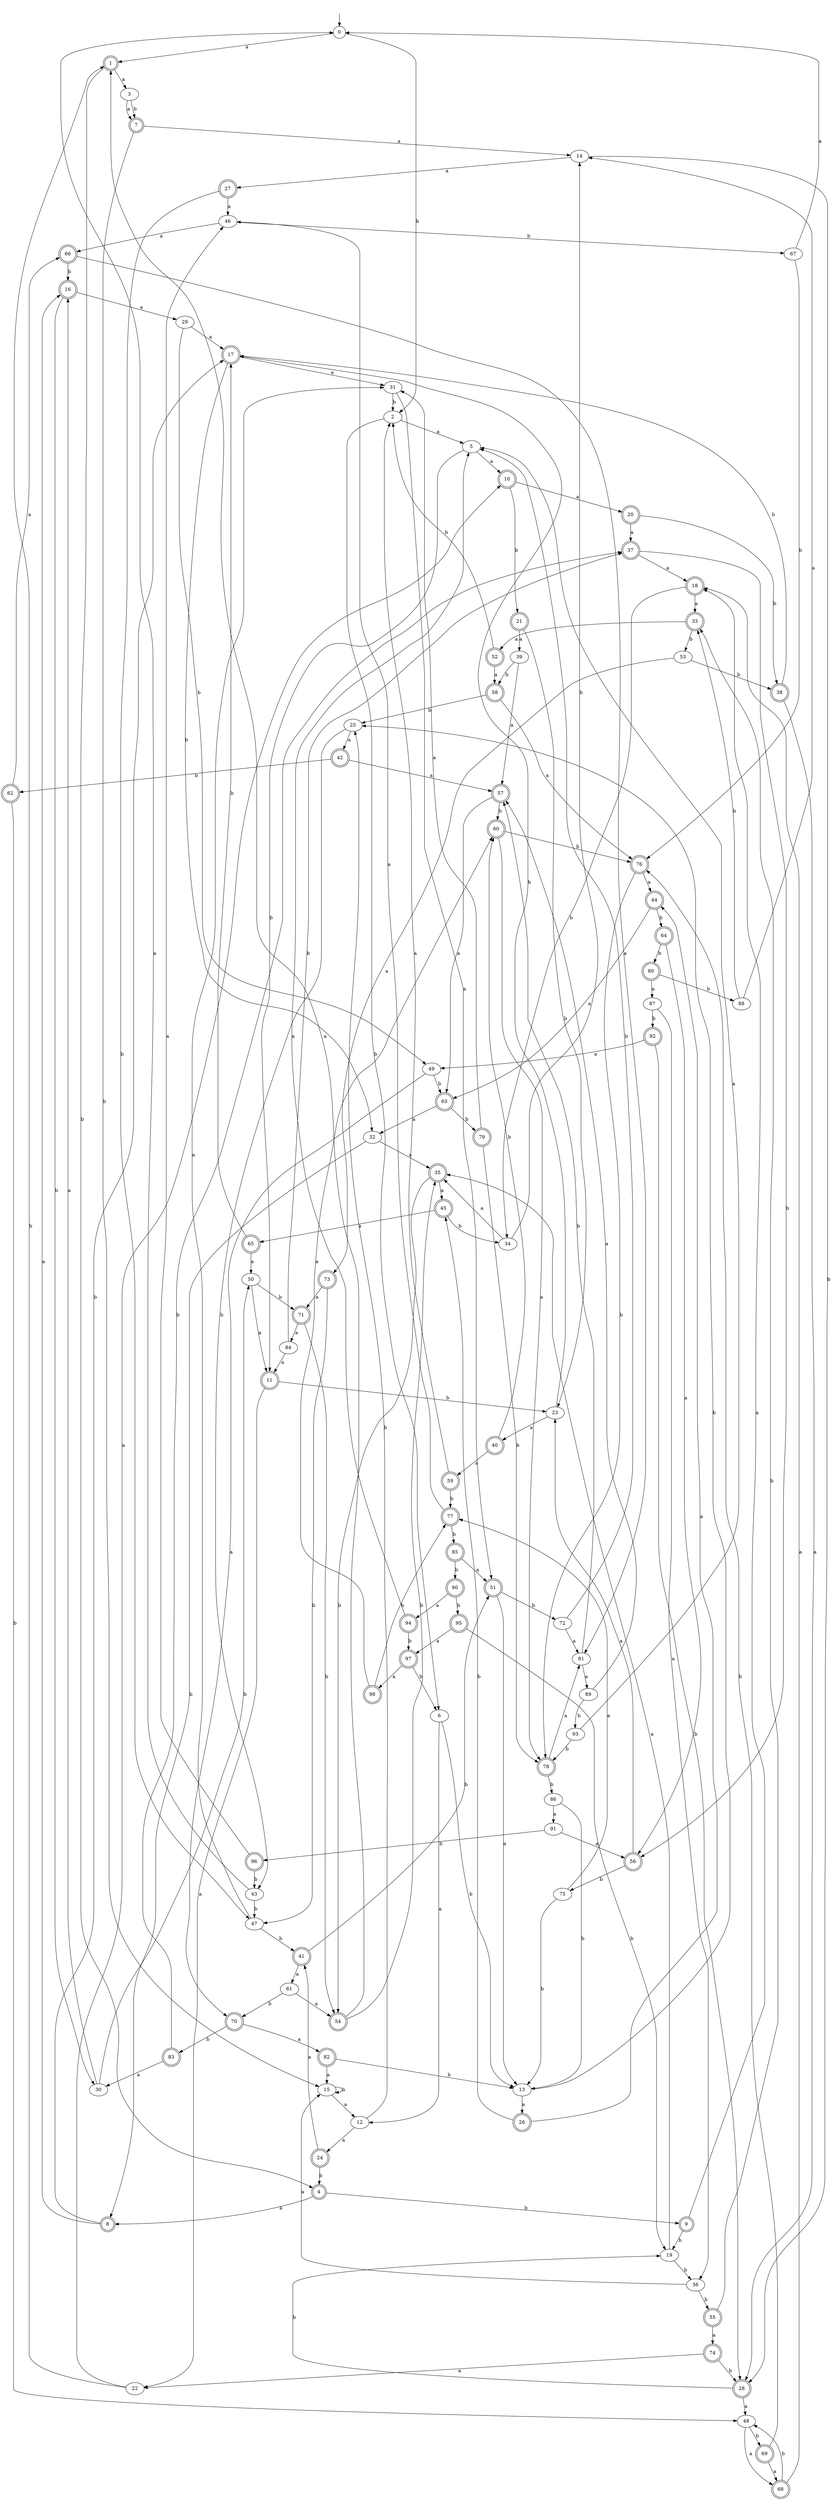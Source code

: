 digraph RandomDFA {
  __start0 [label="", shape=none];
  __start0 -> 0 [label=""];
  0 [shape=circle]
  0 -> 1 [label="a"]
  0 -> 2 [label="b"]
  1 [shape=doublecircle]
  1 -> 3 [label="a"]
  1 -> 4 [label="b"]
  2
  2 -> 5 [label="a"]
  2 -> 6 [label="b"]
  3
  3 -> 7 [label="a"]
  3 -> 7 [label="b"]
  4 [shape=doublecircle]
  4 -> 8 [label="a"]
  4 -> 9 [label="b"]
  5
  5 -> 10 [label="a"]
  5 -> 11 [label="b"]
  6
  6 -> 12 [label="a"]
  6 -> 13 [label="b"]
  7 [shape=doublecircle]
  7 -> 14 [label="a"]
  7 -> 15 [label="b"]
  8 [shape=doublecircle]
  8 -> 16 [label="a"]
  8 -> 17 [label="b"]
  9 [shape=doublecircle]
  9 -> 18 [label="a"]
  9 -> 19 [label="b"]
  10 [shape=doublecircle]
  10 -> 20 [label="a"]
  10 -> 21 [label="b"]
  11 [shape=doublecircle]
  11 -> 22 [label="a"]
  11 -> 23 [label="b"]
  12
  12 -> 24 [label="a"]
  12 -> 25 [label="b"]
  13
  13 -> 26 [label="a"]
  13 -> 25 [label="b"]
  14
  14 -> 27 [label="a"]
  14 -> 28 [label="b"]
  15
  15 -> 12 [label="a"]
  15 -> 15 [label="b"]
  16 [shape=doublecircle]
  16 -> 29 [label="a"]
  16 -> 30 [label="b"]
  17 [shape=doublecircle]
  17 -> 31 [label="a"]
  17 -> 32 [label="b"]
  18 [shape=doublecircle]
  18 -> 33 [label="a"]
  18 -> 34 [label="b"]
  19
  19 -> 35 [label="a"]
  19 -> 36 [label="b"]
  20 [shape=doublecircle]
  20 -> 37 [label="a"]
  20 -> 38 [label="b"]
  21 [shape=doublecircle]
  21 -> 39 [label="a"]
  21 -> 23 [label="b"]
  22
  22 -> 10 [label="a"]
  22 -> 1 [label="b"]
  23
  23 -> 40 [label="a"]
  23 -> 17 [label="b"]
  24 [shape=doublecircle]
  24 -> 41 [label="a"]
  24 -> 4 [label="b"]
  25
  25 -> 42 [label="a"]
  25 -> 43 [label="b"]
  26 [shape=doublecircle]
  26 -> 44 [label="a"]
  26 -> 45 [label="b"]
  27 [shape=doublecircle]
  27 -> 46 [label="a"]
  27 -> 47 [label="b"]
  28 [shape=doublecircle]
  28 -> 48 [label="a"]
  28 -> 19 [label="b"]
  29
  29 -> 17 [label="a"]
  29 -> 49 [label="b"]
  30
  30 -> 16 [label="a"]
  30 -> 50 [label="b"]
  31
  31 -> 51 [label="a"]
  31 -> 2 [label="b"]
  32
  32 -> 35 [label="a"]
  32 -> 8 [label="b"]
  33 [shape=doublecircle]
  33 -> 52 [label="a"]
  33 -> 53 [label="b"]
  34
  34 -> 35 [label="a"]
  34 -> 14 [label="b"]
  35 [shape=doublecircle]
  35 -> 45 [label="a"]
  35 -> 54 [label="b"]
  36
  36 -> 15 [label="a"]
  36 -> 55 [label="b"]
  37 [shape=doublecircle]
  37 -> 18 [label="a"]
  37 -> 56 [label="b"]
  38 [shape=doublecircle]
  38 -> 28 [label="a"]
  38 -> 17 [label="b"]
  39
  39 -> 57 [label="a"]
  39 -> 58 [label="b"]
  40 [shape=doublecircle]
  40 -> 59 [label="a"]
  40 -> 60 [label="b"]
  41 [shape=doublecircle]
  41 -> 61 [label="a"]
  41 -> 51 [label="b"]
  42 [shape=doublecircle]
  42 -> 57 [label="a"]
  42 -> 62 [label="b"]
  43
  43 -> 0 [label="a"]
  43 -> 47 [label="b"]
  44 [shape=doublecircle]
  44 -> 63 [label="a"]
  44 -> 64 [label="b"]
  45 [shape=doublecircle]
  45 -> 65 [label="a"]
  45 -> 34 [label="b"]
  46
  46 -> 66 [label="a"]
  46 -> 67 [label="b"]
  47
  47 -> 31 [label="a"]
  47 -> 41 [label="b"]
  48
  48 -> 68 [label="a"]
  48 -> 69 [label="b"]
  49
  49 -> 70 [label="a"]
  49 -> 63 [label="b"]
  50
  50 -> 11 [label="a"]
  50 -> 71 [label="b"]
  51 [shape=doublecircle]
  51 -> 13 [label="a"]
  51 -> 72 [label="b"]
  52 [shape=doublecircle]
  52 -> 58 [label="a"]
  52 -> 2 [label="b"]
  53
  53 -> 73 [label="a"]
  53 -> 38 [label="b"]
  54 [shape=doublecircle]
  54 -> 1 [label="a"]
  54 -> 35 [label="b"]
  55 [shape=doublecircle]
  55 -> 74 [label="a"]
  55 -> 33 [label="b"]
  56 [shape=doublecircle]
  56 -> 23 [label="a"]
  56 -> 75 [label="b"]
  57 [shape=doublecircle]
  57 -> 63 [label="a"]
  57 -> 60 [label="b"]
  58 [shape=doublecircle]
  58 -> 76 [label="a"]
  58 -> 25 [label="b"]
  59 [shape=doublecircle]
  59 -> 2 [label="a"]
  59 -> 77 [label="b"]
  60 [shape=doublecircle]
  60 -> 78 [label="a"]
  60 -> 76 [label="b"]
  61
  61 -> 54 [label="a"]
  61 -> 70 [label="b"]
  62 [shape=doublecircle]
  62 -> 66 [label="a"]
  62 -> 48 [label="b"]
  63 [shape=doublecircle]
  63 -> 32 [label="a"]
  63 -> 79 [label="b"]
  64 [shape=doublecircle]
  64 -> 56 [label="a"]
  64 -> 80 [label="b"]
  65 [shape=doublecircle]
  65 -> 50 [label="a"]
  65 -> 17 [label="b"]
  66 [shape=doublecircle]
  66 -> 81 [label="a"]
  66 -> 16 [label="b"]
  67
  67 -> 0 [label="a"]
  67 -> 76 [label="b"]
  68 [shape=doublecircle]
  68 -> 18 [label="a"]
  68 -> 48 [label="b"]
  69 [shape=doublecircle]
  69 -> 68 [label="a"]
  69 -> 76 [label="b"]
  70 [shape=doublecircle]
  70 -> 82 [label="a"]
  70 -> 83 [label="b"]
  71 [shape=doublecircle]
  71 -> 84 [label="a"]
  71 -> 54 [label="b"]
  72
  72 -> 81 [label="a"]
  72 -> 5 [label="b"]
  73 [shape=doublecircle]
  73 -> 71 [label="a"]
  73 -> 47 [label="b"]
  74 [shape=doublecircle]
  74 -> 22 [label="a"]
  74 -> 28 [label="b"]
  75
  75 -> 77 [label="a"]
  75 -> 13 [label="b"]
  76 [shape=doublecircle]
  76 -> 44 [label="a"]
  76 -> 78 [label="b"]
  77 [shape=doublecircle]
  77 -> 46 [label="a"]
  77 -> 85 [label="b"]
  78 [shape=doublecircle]
  78 -> 81 [label="a"]
  78 -> 86 [label="b"]
  79 [shape=doublecircle]
  79 -> 31 [label="a"]
  79 -> 78 [label="b"]
  80 [shape=doublecircle]
  80 -> 87 [label="a"]
  80 -> 88 [label="b"]
  81
  81 -> 89 [label="a"]
  81 -> 57 [label="b"]
  82 [shape=doublecircle]
  82 -> 15 [label="a"]
  82 -> 13 [label="b"]
  83 [shape=doublecircle]
  83 -> 30 [label="a"]
  83 -> 37 [label="b"]
  84
  84 -> 11 [label="a"]
  84 -> 37 [label="b"]
  85 [shape=doublecircle]
  85 -> 51 [label="a"]
  85 -> 90 [label="b"]
  86
  86 -> 91 [label="a"]
  86 -> 13 [label="b"]
  87
  87 -> 36 [label="a"]
  87 -> 92 [label="b"]
  88
  88 -> 14 [label="a"]
  88 -> 33 [label="b"]
  89
  89 -> 57 [label="a"]
  89 -> 93 [label="b"]
  90 [shape=doublecircle]
  90 -> 94 [label="a"]
  90 -> 95 [label="b"]
  91
  91 -> 56 [label="a"]
  91 -> 96 [label="b"]
  92 [shape=doublecircle]
  92 -> 49 [label="a"]
  92 -> 28 [label="b"]
  93
  93 -> 5 [label="a"]
  93 -> 78 [label="b"]
  94 [shape=doublecircle]
  94 -> 5 [label="a"]
  94 -> 97 [label="b"]
  95 [shape=doublecircle]
  95 -> 97 [label="a"]
  95 -> 19 [label="b"]
  96 [shape=doublecircle]
  96 -> 46 [label="a"]
  96 -> 43 [label="b"]
  97 [shape=doublecircle]
  97 -> 98 [label="a"]
  97 -> 6 [label="b"]
  98 [shape=doublecircle]
  98 -> 60 [label="a"]
  98 -> 77 [label="b"]
}
